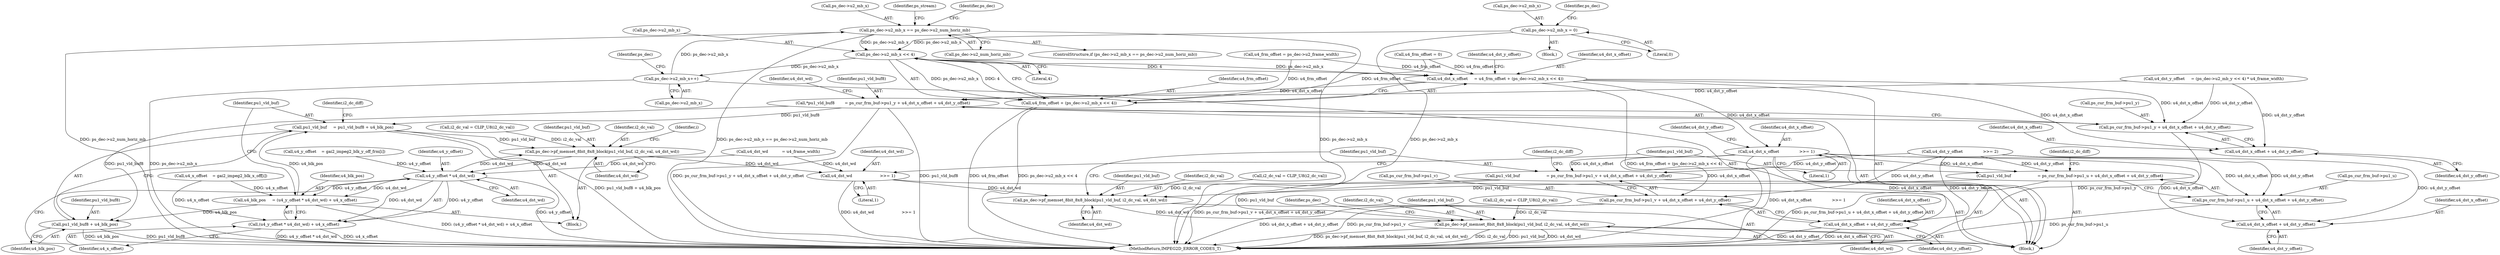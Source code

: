 digraph "0_Android_ffab15eb80630dc799eb410855c93525b75233c3_1@pointer" {
"1000400" [label="(Call,ps_dec->u2_mb_x == ps_dec->u2_num_horiz_mb)"];
"1000379" [label="(Call,ps_dec->u2_mb_x++)"];
"1000176" [label="(Call,ps_dec->u2_mb_x << 4)"];
"1000408" [label="(Call,ps_dec->u2_mb_x = 0)"];
"1000400" [label="(Call,ps_dec->u2_mb_x == ps_dec->u2_num_horiz_mb)"];
"1000172" [label="(Call,u4_dst_x_offset     = u4_frm_offset + (ps_dec->u2_mb_x << 4))"];
"1000192" [label="(Call,*pu1_vld_buf8        = ps_cur_frm_buf->pu1_y + u4_dst_x_offset + u4_dst_y_offset)"];
"1000259" [label="(Call,pu1_vld_buf     = pu1_vld_buf8 + u4_blk_pos)"];
"1000288" [label="(Call,ps_dec->pf_memset_8bit_8x8_block(pu1_vld_buf, i2_dc_val, u4_dst_wd))"];
"1000255" [label="(Call,u4_y_offset * u4_dst_wd)"];
"1000252" [label="(Call,u4_blk_pos     = (u4_y_offset * u4_dst_wd) + u4_x_offset)"];
"1000261" [label="(Call,pu1_vld_buf8 + u4_blk_pos)"];
"1000254" [label="(Call,(u4_y_offset * u4_dst_wd) + u4_x_offset)"];
"1000298" [label="(Call,u4_dst_wd                      >>= 1)"];
"1000334" [label="(Call,ps_dec->pf_memset_8bit_8x8_block(pu1_vld_buf, i2_dc_val, u4_dst_wd))"];
"1000371" [label="(Call,ps_dec->pf_memset_8bit_8x8_block(pu1_vld_buf, i2_dc_val, u4_dst_wd))"];
"1000194" [label="(Call,ps_cur_frm_buf->pu1_y + u4_dst_x_offset + u4_dst_y_offset)"];
"1000198" [label="(Call,u4_dst_x_offset + u4_dst_y_offset)"];
"1000292" [label="(Call,u4_dst_x_offset                >>= 1)"];
"1000301" [label="(Call,pu1_vld_buf                     = ps_cur_frm_buf->pu1_u + u4_dst_x_offset + u4_dst_y_offset)"];
"1000303" [label="(Call,ps_cur_frm_buf->pu1_u + u4_dst_x_offset + u4_dst_y_offset)"];
"1000307" [label="(Call,u4_dst_x_offset + u4_dst_y_offset)"];
"1000338" [label="(Call,pu1_vld_buf                     = ps_cur_frm_buf->pu1_v + u4_dst_x_offset + u4_dst_y_offset)"];
"1000340" [label="(Call,ps_cur_frm_buf->pu1_v + u4_dst_x_offset + u4_dst_y_offset)"];
"1000344" [label="(Call,u4_dst_x_offset + u4_dst_y_offset)"];
"1000174" [label="(Call,u4_frm_offset + (ps_dec->u2_mb_x << 4))"];
"1000203" [label="(Identifier,u4_dst_wd)"];
"1000438" [label="(MethodReturn,IMPEG2D_ERROR_CODES_T)"];
"1000339" [label="(Identifier,pu1_vld_buf)"];
"1000292" [label="(Call,u4_dst_x_offset                >>= 1)"];
"1000296" [label="(Identifier,u4_dst_y_offset)"];
"1000412" [label="(Literal,0)"];
"1000415" [label="(Identifier,ps_dec)"];
"1000257" [label="(Identifier,u4_dst_wd)"];
"1000298" [label="(Call,u4_dst_wd                      >>= 1)"];
"1000334" [label="(Call,ps_dec->pf_memset_8bit_8x8_block(pu1_vld_buf, i2_dc_val, u4_dst_wd))"];
"1000252" [label="(Call,u4_blk_pos     = (u4_y_offset * u4_dst_wd) + u4_x_offset)"];
"1000262" [label="(Identifier,pu1_vld_buf8)"];
"1000192" [label="(Call,*pu1_vld_buf8        = ps_cur_frm_buf->pu1_y + u4_dst_x_offset + u4_dst_y_offset)"];
"1000409" [label="(Call,ps_dec->u2_mb_x)"];
"1000194" [label="(Call,ps_cur_frm_buf->pu1_y + u4_dst_x_offset + u4_dst_y_offset)"];
"1000367" [label="(Call,i2_dc_val = CLIP_U8(i2_dc_val))"];
"1000340" [label="(Call,ps_cur_frm_buf->pu1_v + u4_dst_x_offset + u4_dst_y_offset)"];
"1000309" [label="(Identifier,u4_dst_y_offset)"];
"1000263" [label="(Identifier,u4_blk_pos)"];
"1000195" [label="(Call,ps_cur_frm_buf->pu1_y)"];
"1000140" [label="(Call,u4_frm_offset = 0)"];
"1000377" [label="(Identifier,ps_dec)"];
"1000295" [label="(Call,u4_dst_y_offset                >>= 2)"];
"1000183" [label="(Identifier,u4_dst_y_offset)"];
"1000284" [label="(Call,i2_dc_val = CLIP_U8(i2_dc_val))"];
"1000335" [label="(Identifier,pu1_vld_buf)"];
"1000176" [label="(Call,ps_dec->u2_mb_x << 4)"];
"1000344" [label="(Call,u4_dst_x_offset + u4_dst_y_offset)"];
"1000255" [label="(Call,u4_y_offset * u4_dst_wd)"];
"1000300" [label="(Literal,1)"];
"1000400" [label="(Call,ps_dec->u2_mb_x == ps_dec->u2_num_horiz_mb)"];
"1000291" [label="(Identifier,u4_dst_wd)"];
"1000404" [label="(Call,ps_dec->u2_num_horiz_mb)"];
"1000180" [label="(Literal,4)"];
"1000373" [label="(Identifier,i2_dc_val)"];
"1000260" [label="(Identifier,pu1_vld_buf)"];
"1000166" [label="(Block,)"];
"1000199" [label="(Identifier,u4_dst_x_offset)"];
"1000387" [label="(Identifier,ps_dec)"];
"1000336" [label="(Identifier,i2_dc_val)"];
"1000346" [label="(Identifier,u4_dst_y_offset)"];
"1000177" [label="(Call,ps_dec->u2_mb_x)"];
"1000307" [label="(Call,u4_dst_x_offset + u4_dst_y_offset)"];
"1000303" [label="(Call,ps_cur_frm_buf->pu1_u + u4_dst_x_offset + u4_dst_y_offset)"];
"1000289" [label="(Identifier,pu1_vld_buf)"];
"1000371" [label="(Call,ps_dec->pf_memset_8bit_8x8_block(pu1_vld_buf, i2_dc_val, u4_dst_wd))"];
"1000299" [label="(Identifier,u4_dst_wd)"];
"1000302" [label="(Identifier,pu1_vld_buf)"];
"1000290" [label="(Identifier,i2_dc_val)"];
"1000341" [label="(Call,ps_cur_frm_buf->pu1_v)"];
"1000408" [label="(Call,ps_dec->u2_mb_x = 0)"];
"1000174" [label="(Call,u4_frm_offset + (ps_dec->u2_mb_x << 4))"];
"1000372" [label="(Identifier,pu1_vld_buf)"];
"1000418" [label="(Identifier,ps_stream)"];
"1000173" [label="(Identifier,u4_dst_x_offset)"];
"1000399" [label="(ControlStructure,if (ps_dec->u2_mb_x == ps_dec->u2_num_horiz_mb))"];
"1000202" [label="(Call,u4_dst_wd           = u4_frame_width)"];
"1000374" [label="(Identifier,u4_dst_wd)"];
"1000175" [label="(Identifier,u4_frm_offset)"];
"1000410" [label="(Identifier,ps_dec)"];
"1000198" [label="(Call,u4_dst_x_offset + u4_dst_y_offset)"];
"1000301" [label="(Call,pu1_vld_buf                     = ps_cur_frm_buf->pu1_u + u4_dst_x_offset + u4_dst_y_offset)"];
"1000401" [label="(Call,ps_dec->u2_mb_x)"];
"1000160" [label="(Call,u4_frm_offset = ps_dec->u2_frame_width)"];
"1000256" [label="(Identifier,u4_y_offset)"];
"1000254" [label="(Call,(u4_y_offset * u4_dst_wd) + u4_x_offset)"];
"1000345" [label="(Identifier,u4_dst_x_offset)"];
"1000380" [label="(Call,ps_dec->u2_mb_x)"];
"1000182" [label="(Call,u4_dst_y_offset     = (ps_dec->u2_mb_y << 4) * u4_frame_width)"];
"1000259" [label="(Call,pu1_vld_buf     = pu1_vld_buf8 + u4_blk_pos)"];
"1000330" [label="(Call,i2_dc_val = CLIP_U8(i2_dc_val))"];
"1000193" [label="(Identifier,pu1_vld_buf8)"];
"1000348" [label="(Identifier,i2_dc_diff)"];
"1000258" [label="(Identifier,u4_x_offset)"];
"1000240" [label="(Identifier,i)"];
"1000379" [label="(Call,ps_dec->u2_mb_x++)"];
"1000172" [label="(Call,u4_dst_x_offset     = u4_frm_offset + (ps_dec->u2_mb_x << 4))"];
"1000242" [label="(Call,u4_x_offset    = gai2_impeg2_blk_x_off[i])"];
"1000338" [label="(Call,pu1_vld_buf                     = ps_cur_frm_buf->pu1_v + u4_dst_x_offset + u4_dst_y_offset)"];
"1000200" [label="(Identifier,u4_dst_y_offset)"];
"1000265" [label="(Identifier,i2_dc_diff)"];
"1000241" [label="(Block,)"];
"1000294" [label="(Literal,1)"];
"1000337" [label="(Identifier,u4_dst_wd)"];
"1000293" [label="(Identifier,u4_dst_x_offset)"];
"1000288" [label="(Call,ps_dec->pf_memset_8bit_8x8_block(pu1_vld_buf, i2_dc_val, u4_dst_wd))"];
"1000308" [label="(Identifier,u4_dst_x_offset)"];
"1000407" [label="(Block,)"];
"1000253" [label="(Identifier,u4_blk_pos)"];
"1000304" [label="(Call,ps_cur_frm_buf->pu1_u)"];
"1000261" [label="(Call,pu1_vld_buf8 + u4_blk_pos)"];
"1000247" [label="(Call,u4_y_offset    = gai2_impeg2_blk_y_off_frm[i])"];
"1000311" [label="(Identifier,i2_dc_diff)"];
"1000400" -> "1000399"  [label="AST: "];
"1000400" -> "1000404"  [label="CFG: "];
"1000401" -> "1000400"  [label="AST: "];
"1000404" -> "1000400"  [label="AST: "];
"1000410" -> "1000400"  [label="CFG: "];
"1000418" -> "1000400"  [label="CFG: "];
"1000400" -> "1000438"  [label="DDG: ps_dec->u2_mb_x"];
"1000400" -> "1000438"  [label="DDG: ps_dec->u2_num_horiz_mb"];
"1000400" -> "1000438"  [label="DDG: ps_dec->u2_mb_x == ps_dec->u2_num_horiz_mb"];
"1000400" -> "1000176"  [label="DDG: ps_dec->u2_mb_x"];
"1000379" -> "1000400"  [label="DDG: ps_dec->u2_mb_x"];
"1000379" -> "1000166"  [label="AST: "];
"1000379" -> "1000380"  [label="CFG: "];
"1000380" -> "1000379"  [label="AST: "];
"1000387" -> "1000379"  [label="CFG: "];
"1000379" -> "1000438"  [label="DDG: ps_dec->u2_mb_x"];
"1000176" -> "1000379"  [label="DDG: ps_dec->u2_mb_x"];
"1000176" -> "1000174"  [label="AST: "];
"1000176" -> "1000180"  [label="CFG: "];
"1000177" -> "1000176"  [label="AST: "];
"1000180" -> "1000176"  [label="AST: "];
"1000174" -> "1000176"  [label="CFG: "];
"1000176" -> "1000172"  [label="DDG: ps_dec->u2_mb_x"];
"1000176" -> "1000172"  [label="DDG: 4"];
"1000176" -> "1000174"  [label="DDG: ps_dec->u2_mb_x"];
"1000176" -> "1000174"  [label="DDG: 4"];
"1000408" -> "1000176"  [label="DDG: ps_dec->u2_mb_x"];
"1000408" -> "1000407"  [label="AST: "];
"1000408" -> "1000412"  [label="CFG: "];
"1000409" -> "1000408"  [label="AST: "];
"1000412" -> "1000408"  [label="AST: "];
"1000415" -> "1000408"  [label="CFG: "];
"1000408" -> "1000438"  [label="DDG: ps_dec->u2_mb_x"];
"1000172" -> "1000166"  [label="AST: "];
"1000172" -> "1000174"  [label="CFG: "];
"1000173" -> "1000172"  [label="AST: "];
"1000174" -> "1000172"  [label="AST: "];
"1000183" -> "1000172"  [label="CFG: "];
"1000172" -> "1000438"  [label="DDG: u4_frm_offset + (ps_dec->u2_mb_x << 4)"];
"1000140" -> "1000172"  [label="DDG: u4_frm_offset"];
"1000160" -> "1000172"  [label="DDG: u4_frm_offset"];
"1000172" -> "1000192"  [label="DDG: u4_dst_x_offset"];
"1000172" -> "1000194"  [label="DDG: u4_dst_x_offset"];
"1000172" -> "1000198"  [label="DDG: u4_dst_x_offset"];
"1000172" -> "1000292"  [label="DDG: u4_dst_x_offset"];
"1000192" -> "1000166"  [label="AST: "];
"1000192" -> "1000194"  [label="CFG: "];
"1000193" -> "1000192"  [label="AST: "];
"1000194" -> "1000192"  [label="AST: "];
"1000203" -> "1000192"  [label="CFG: "];
"1000192" -> "1000438"  [label="DDG: ps_cur_frm_buf->pu1_y + u4_dst_x_offset + u4_dst_y_offset"];
"1000192" -> "1000438"  [label="DDG: pu1_vld_buf8"];
"1000182" -> "1000192"  [label="DDG: u4_dst_y_offset"];
"1000192" -> "1000259"  [label="DDG: pu1_vld_buf8"];
"1000192" -> "1000261"  [label="DDG: pu1_vld_buf8"];
"1000259" -> "1000241"  [label="AST: "];
"1000259" -> "1000261"  [label="CFG: "];
"1000260" -> "1000259"  [label="AST: "];
"1000261" -> "1000259"  [label="AST: "];
"1000265" -> "1000259"  [label="CFG: "];
"1000259" -> "1000438"  [label="DDG: pu1_vld_buf8 + u4_blk_pos"];
"1000252" -> "1000259"  [label="DDG: u4_blk_pos"];
"1000259" -> "1000288"  [label="DDG: pu1_vld_buf"];
"1000288" -> "1000241"  [label="AST: "];
"1000288" -> "1000291"  [label="CFG: "];
"1000289" -> "1000288"  [label="AST: "];
"1000290" -> "1000288"  [label="AST: "];
"1000291" -> "1000288"  [label="AST: "];
"1000240" -> "1000288"  [label="CFG: "];
"1000288" -> "1000255"  [label="DDG: u4_dst_wd"];
"1000284" -> "1000288"  [label="DDG: i2_dc_val"];
"1000255" -> "1000288"  [label="DDG: u4_dst_wd"];
"1000288" -> "1000298"  [label="DDG: u4_dst_wd"];
"1000255" -> "1000254"  [label="AST: "];
"1000255" -> "1000257"  [label="CFG: "];
"1000256" -> "1000255"  [label="AST: "];
"1000257" -> "1000255"  [label="AST: "];
"1000258" -> "1000255"  [label="CFG: "];
"1000255" -> "1000438"  [label="DDG: u4_y_offset"];
"1000255" -> "1000252"  [label="DDG: u4_y_offset"];
"1000255" -> "1000252"  [label="DDG: u4_dst_wd"];
"1000255" -> "1000254"  [label="DDG: u4_y_offset"];
"1000255" -> "1000254"  [label="DDG: u4_dst_wd"];
"1000247" -> "1000255"  [label="DDG: u4_y_offset"];
"1000202" -> "1000255"  [label="DDG: u4_dst_wd"];
"1000252" -> "1000241"  [label="AST: "];
"1000252" -> "1000254"  [label="CFG: "];
"1000253" -> "1000252"  [label="AST: "];
"1000254" -> "1000252"  [label="AST: "];
"1000260" -> "1000252"  [label="CFG: "];
"1000252" -> "1000438"  [label="DDG: (u4_y_offset * u4_dst_wd) + u4_x_offset"];
"1000242" -> "1000252"  [label="DDG: u4_x_offset"];
"1000252" -> "1000261"  [label="DDG: u4_blk_pos"];
"1000261" -> "1000263"  [label="CFG: "];
"1000262" -> "1000261"  [label="AST: "];
"1000263" -> "1000261"  [label="AST: "];
"1000261" -> "1000438"  [label="DDG: u4_blk_pos"];
"1000261" -> "1000438"  [label="DDG: pu1_vld_buf8"];
"1000254" -> "1000258"  [label="CFG: "];
"1000258" -> "1000254"  [label="AST: "];
"1000254" -> "1000438"  [label="DDG: u4_y_offset * u4_dst_wd"];
"1000254" -> "1000438"  [label="DDG: u4_x_offset"];
"1000242" -> "1000254"  [label="DDG: u4_x_offset"];
"1000298" -> "1000166"  [label="AST: "];
"1000298" -> "1000300"  [label="CFG: "];
"1000299" -> "1000298"  [label="AST: "];
"1000300" -> "1000298"  [label="AST: "];
"1000302" -> "1000298"  [label="CFG: "];
"1000298" -> "1000438"  [label="DDG: u4_dst_wd                      >>= 1"];
"1000202" -> "1000298"  [label="DDG: u4_dst_wd"];
"1000298" -> "1000334"  [label="DDG: u4_dst_wd"];
"1000334" -> "1000166"  [label="AST: "];
"1000334" -> "1000337"  [label="CFG: "];
"1000335" -> "1000334"  [label="AST: "];
"1000336" -> "1000334"  [label="AST: "];
"1000337" -> "1000334"  [label="AST: "];
"1000339" -> "1000334"  [label="CFG: "];
"1000301" -> "1000334"  [label="DDG: pu1_vld_buf"];
"1000330" -> "1000334"  [label="DDG: i2_dc_val"];
"1000334" -> "1000371"  [label="DDG: u4_dst_wd"];
"1000371" -> "1000166"  [label="AST: "];
"1000371" -> "1000374"  [label="CFG: "];
"1000372" -> "1000371"  [label="AST: "];
"1000373" -> "1000371"  [label="AST: "];
"1000374" -> "1000371"  [label="AST: "];
"1000377" -> "1000371"  [label="CFG: "];
"1000371" -> "1000438"  [label="DDG: i2_dc_val"];
"1000371" -> "1000438"  [label="DDG: pu1_vld_buf"];
"1000371" -> "1000438"  [label="DDG: u4_dst_wd"];
"1000371" -> "1000438"  [label="DDG: ps_dec->pf_memset_8bit_8x8_block(pu1_vld_buf, i2_dc_val, u4_dst_wd)"];
"1000338" -> "1000371"  [label="DDG: pu1_vld_buf"];
"1000367" -> "1000371"  [label="DDG: i2_dc_val"];
"1000194" -> "1000198"  [label="CFG: "];
"1000195" -> "1000194"  [label="AST: "];
"1000198" -> "1000194"  [label="AST: "];
"1000194" -> "1000438"  [label="DDG: ps_cur_frm_buf->pu1_y"];
"1000182" -> "1000194"  [label="DDG: u4_dst_y_offset"];
"1000198" -> "1000200"  [label="CFG: "];
"1000199" -> "1000198"  [label="AST: "];
"1000200" -> "1000198"  [label="AST: "];
"1000182" -> "1000198"  [label="DDG: u4_dst_y_offset"];
"1000292" -> "1000166"  [label="AST: "];
"1000292" -> "1000294"  [label="CFG: "];
"1000293" -> "1000292"  [label="AST: "];
"1000294" -> "1000292"  [label="AST: "];
"1000296" -> "1000292"  [label="CFG: "];
"1000292" -> "1000438"  [label="DDG: u4_dst_x_offset                >>= 1"];
"1000292" -> "1000301"  [label="DDG: u4_dst_x_offset"];
"1000292" -> "1000303"  [label="DDG: u4_dst_x_offset"];
"1000292" -> "1000307"  [label="DDG: u4_dst_x_offset"];
"1000292" -> "1000338"  [label="DDG: u4_dst_x_offset"];
"1000292" -> "1000340"  [label="DDG: u4_dst_x_offset"];
"1000292" -> "1000344"  [label="DDG: u4_dst_x_offset"];
"1000301" -> "1000166"  [label="AST: "];
"1000301" -> "1000303"  [label="CFG: "];
"1000302" -> "1000301"  [label="AST: "];
"1000303" -> "1000301"  [label="AST: "];
"1000311" -> "1000301"  [label="CFG: "];
"1000301" -> "1000438"  [label="DDG: ps_cur_frm_buf->pu1_u + u4_dst_x_offset + u4_dst_y_offset"];
"1000295" -> "1000301"  [label="DDG: u4_dst_y_offset"];
"1000303" -> "1000307"  [label="CFG: "];
"1000304" -> "1000303"  [label="AST: "];
"1000307" -> "1000303"  [label="AST: "];
"1000303" -> "1000438"  [label="DDG: ps_cur_frm_buf->pu1_u"];
"1000295" -> "1000303"  [label="DDG: u4_dst_y_offset"];
"1000307" -> "1000309"  [label="CFG: "];
"1000308" -> "1000307"  [label="AST: "];
"1000309" -> "1000307"  [label="AST: "];
"1000295" -> "1000307"  [label="DDG: u4_dst_y_offset"];
"1000338" -> "1000166"  [label="AST: "];
"1000338" -> "1000340"  [label="CFG: "];
"1000339" -> "1000338"  [label="AST: "];
"1000340" -> "1000338"  [label="AST: "];
"1000348" -> "1000338"  [label="CFG: "];
"1000338" -> "1000438"  [label="DDG: ps_cur_frm_buf->pu1_v + u4_dst_x_offset + u4_dst_y_offset"];
"1000295" -> "1000338"  [label="DDG: u4_dst_y_offset"];
"1000340" -> "1000344"  [label="CFG: "];
"1000341" -> "1000340"  [label="AST: "];
"1000344" -> "1000340"  [label="AST: "];
"1000340" -> "1000438"  [label="DDG: u4_dst_x_offset + u4_dst_y_offset"];
"1000340" -> "1000438"  [label="DDG: ps_cur_frm_buf->pu1_v"];
"1000295" -> "1000340"  [label="DDG: u4_dst_y_offset"];
"1000344" -> "1000346"  [label="CFG: "];
"1000345" -> "1000344"  [label="AST: "];
"1000346" -> "1000344"  [label="AST: "];
"1000344" -> "1000438"  [label="DDG: u4_dst_y_offset"];
"1000344" -> "1000438"  [label="DDG: u4_dst_x_offset"];
"1000295" -> "1000344"  [label="DDG: u4_dst_y_offset"];
"1000175" -> "1000174"  [label="AST: "];
"1000174" -> "1000438"  [label="DDG: ps_dec->u2_mb_x << 4"];
"1000174" -> "1000438"  [label="DDG: u4_frm_offset"];
"1000140" -> "1000174"  [label="DDG: u4_frm_offset"];
"1000160" -> "1000174"  [label="DDG: u4_frm_offset"];
}

